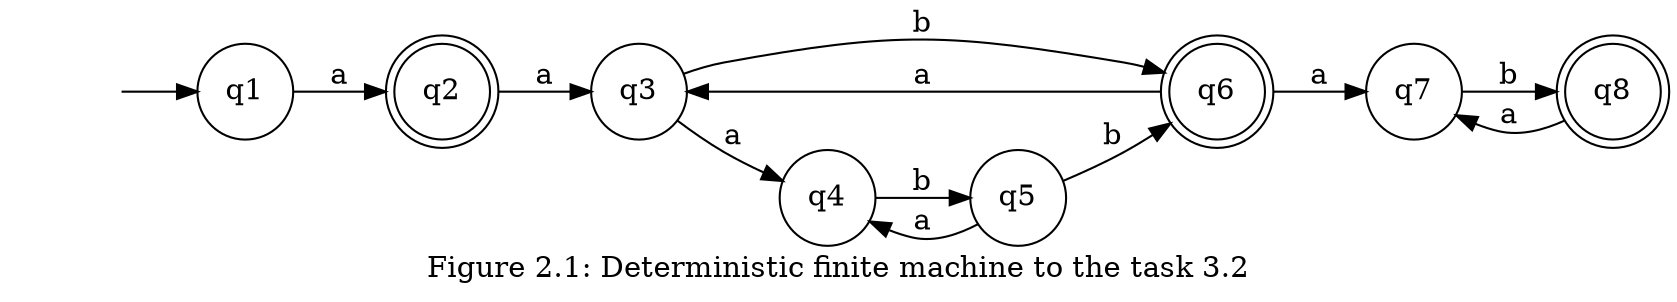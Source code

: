 digraph {
    "" [shape=none]
    node [shape=circle]
    q2 [shape="doublecircle"]
    q6 [shape="doublecircle"]
    q8 [shape="doublecircle"]
    "" -> q1
    q1 -> q2[label="a"]
    q2 -> q3[label="a"]
    q3 -> q4[label="a"]
    q4 -> q5[label="b"]
    q5 -> q4[label="a"]
    q5 -> q6[label="b"]
    q3 -> q6[label="b"]
    q6 -> q3[label="a"]
    q6 -> q7[label="a"]
    q7 -> q8[label="b"]
    q8 -> q7[label="a"]
    rankdir = LR
    label = "Figure 2.1: Deterministic finite machine to the task 3.2"
}